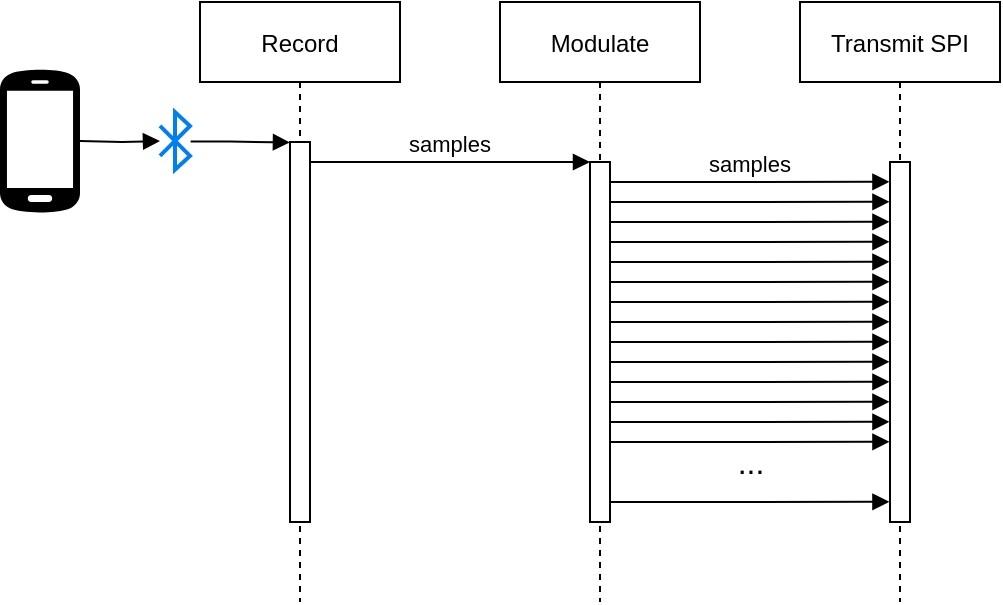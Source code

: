 <mxfile version="20.2.3" type="device" pages="2"><diagram id="kgpKYQtTHZ0yAKxKKP6v" name="Page-1"><mxGraphModel dx="1038" dy="756" grid="1" gridSize="10" guides="1" tooltips="1" connect="1" arrows="1" fold="1" page="1" pageScale="1" pageWidth="850" pageHeight="1100" math="0" shadow="0"><root><mxCell id="0"/><mxCell id="1" parent="0"/><mxCell id="3nuBFxr9cyL0pnOWT2aG-1" value="Record" style="shape=umlLifeline;perimeter=lifelinePerimeter;container=1;collapsible=0;recursiveResize=0;rounded=0;shadow=0;strokeWidth=1;" parent="1" vertex="1"><mxGeometry x="170" y="80" width="100" height="300" as="geometry"/></mxCell><mxCell id="3nuBFxr9cyL0pnOWT2aG-2" value="" style="points=[];perimeter=orthogonalPerimeter;rounded=0;shadow=0;strokeWidth=1;" parent="3nuBFxr9cyL0pnOWT2aG-1" vertex="1"><mxGeometry x="45" y="70" width="10" height="190" as="geometry"/></mxCell><mxCell id="3nuBFxr9cyL0pnOWT2aG-5" value="Modulate" style="shape=umlLifeline;perimeter=lifelinePerimeter;container=1;collapsible=0;recursiveResize=0;rounded=0;shadow=0;strokeWidth=1;" parent="1" vertex="1"><mxGeometry x="320" y="80" width="100" height="300" as="geometry"/></mxCell><mxCell id="3nuBFxr9cyL0pnOWT2aG-6" value="" style="points=[];perimeter=orthogonalPerimeter;rounded=0;shadow=0;strokeWidth=1;" parent="3nuBFxr9cyL0pnOWT2aG-5" vertex="1"><mxGeometry x="45" y="80" width="10" height="180" as="geometry"/></mxCell><mxCell id="3nuBFxr9cyL0pnOWT2aG-8" value="samples" style="verticalAlign=bottom;endArrow=block;entryX=0;entryY=0;shadow=0;strokeWidth=1;" parent="1" source="3nuBFxr9cyL0pnOWT2aG-2" target="3nuBFxr9cyL0pnOWT2aG-6" edge="1"><mxGeometry relative="1" as="geometry"><mxPoint x="325" y="160" as="sourcePoint"/></mxGeometry></mxCell><mxCell id="kuTemVcEbw4K7YpPaer1-1" value="Transmit SPI" style="shape=umlLifeline;perimeter=lifelinePerimeter;container=1;collapsible=0;recursiveResize=0;rounded=0;shadow=0;strokeWidth=1;" vertex="1" parent="1"><mxGeometry x="470" y="80" width="100" height="300" as="geometry"/></mxCell><mxCell id="kuTemVcEbw4K7YpPaer1-2" value="" style="points=[];perimeter=orthogonalPerimeter;rounded=0;shadow=0;strokeWidth=1;" vertex="1" parent="kuTemVcEbw4K7YpPaer1-1"><mxGeometry x="45" y="80" width="10" height="180" as="geometry"/></mxCell><mxCell id="kuTemVcEbw4K7YpPaer1-24" value="..." style="text;html=1;align=center;verticalAlign=middle;resizable=0;points=[];autosize=1;strokeColor=none;fillColor=none;fontSize=16;" vertex="1" parent="1"><mxGeometry x="425" y="295" width="40" height="30" as="geometry"/></mxCell><mxCell id="kuTemVcEbw4K7YpPaer1-26" value="samples" style="verticalAlign=bottom;endArrow=block;shadow=0;strokeWidth=1;entryX=-0.028;entryY=0.055;entryDx=0;entryDy=0;entryPerimeter=0;" edge="1" parent="1" target="kuTemVcEbw4K7YpPaer1-2"><mxGeometry relative="1" as="geometry"><mxPoint x="375" y="170.0" as="sourcePoint"/><mxPoint x="510" y="170" as="targetPoint"/></mxGeometry></mxCell><mxCell id="kuTemVcEbw4K7YpPaer1-27" value="" style="verticalAlign=bottom;endArrow=block;shadow=0;strokeWidth=1;entryX=-0.028;entryY=0.055;entryDx=0;entryDy=0;entryPerimeter=0;" edge="1" parent="1"><mxGeometry relative="1" as="geometry"><mxPoint x="375" y="180.0" as="sourcePoint"/><mxPoint x="514.72" y="179.9" as="targetPoint"/></mxGeometry></mxCell><mxCell id="kuTemVcEbw4K7YpPaer1-28" value="" style="verticalAlign=bottom;endArrow=block;shadow=0;strokeWidth=1;entryX=-0.028;entryY=0.055;entryDx=0;entryDy=0;entryPerimeter=0;" edge="1" parent="1"><mxGeometry relative="1" as="geometry"><mxPoint x="375" y="190.0" as="sourcePoint"/><mxPoint x="514.72" y="189.9" as="targetPoint"/></mxGeometry></mxCell><mxCell id="kuTemVcEbw4K7YpPaer1-29" value="" style="verticalAlign=bottom;endArrow=block;shadow=0;strokeWidth=1;entryX=-0.028;entryY=0.055;entryDx=0;entryDy=0;entryPerimeter=0;" edge="1" parent="1"><mxGeometry relative="1" as="geometry"><mxPoint x="375" y="200.0" as="sourcePoint"/><mxPoint x="514.72" y="199.9" as="targetPoint"/></mxGeometry></mxCell><mxCell id="kuTemVcEbw4K7YpPaer1-30" value="" style="verticalAlign=bottom;endArrow=block;shadow=0;strokeWidth=1;entryX=-0.028;entryY=0.055;entryDx=0;entryDy=0;entryPerimeter=0;" edge="1" parent="1"><mxGeometry relative="1" as="geometry"><mxPoint x="375" y="210.0" as="sourcePoint"/><mxPoint x="514.72" y="209.9" as="targetPoint"/></mxGeometry></mxCell><mxCell id="kuTemVcEbw4K7YpPaer1-31" value="" style="verticalAlign=bottom;endArrow=block;shadow=0;strokeWidth=1;entryX=-0.028;entryY=0.055;entryDx=0;entryDy=0;entryPerimeter=0;" edge="1" parent="1"><mxGeometry relative="1" as="geometry"><mxPoint x="375" y="220.0" as="sourcePoint"/><mxPoint x="514.72" y="219.9" as="targetPoint"/></mxGeometry></mxCell><mxCell id="kuTemVcEbw4K7YpPaer1-32" value="" style="verticalAlign=bottom;endArrow=block;shadow=0;strokeWidth=1;entryX=-0.028;entryY=0.055;entryDx=0;entryDy=0;entryPerimeter=0;" edge="1" parent="1"><mxGeometry relative="1" as="geometry"><mxPoint x="375" y="230.0" as="sourcePoint"/><mxPoint x="514.72" y="229.9" as="targetPoint"/></mxGeometry></mxCell><mxCell id="kuTemVcEbw4K7YpPaer1-33" value="" style="verticalAlign=bottom;endArrow=block;shadow=0;strokeWidth=1;entryX=-0.028;entryY=0.055;entryDx=0;entryDy=0;entryPerimeter=0;" edge="1" parent="1"><mxGeometry relative="1" as="geometry"><mxPoint x="375" y="240.0" as="sourcePoint"/><mxPoint x="514.72" y="239.9" as="targetPoint"/></mxGeometry></mxCell><mxCell id="kuTemVcEbw4K7YpPaer1-34" value="" style="verticalAlign=bottom;endArrow=block;shadow=0;strokeWidth=1;entryX=-0.028;entryY=0.055;entryDx=0;entryDy=0;entryPerimeter=0;" edge="1" parent="1"><mxGeometry relative="1" as="geometry"><mxPoint x="375" y="250.0" as="sourcePoint"/><mxPoint x="514.72" y="249.9" as="targetPoint"/></mxGeometry></mxCell><mxCell id="kuTemVcEbw4K7YpPaer1-35" value="" style="verticalAlign=bottom;endArrow=block;shadow=0;strokeWidth=1;entryX=-0.028;entryY=0.055;entryDx=0;entryDy=0;entryPerimeter=0;" edge="1" parent="1"><mxGeometry relative="1" as="geometry"><mxPoint x="375" y="260.0" as="sourcePoint"/><mxPoint x="514.72" y="259.9" as="targetPoint"/></mxGeometry></mxCell><mxCell id="kuTemVcEbw4K7YpPaer1-36" value="" style="verticalAlign=bottom;endArrow=block;shadow=0;strokeWidth=1;entryX=-0.028;entryY=0.055;entryDx=0;entryDy=0;entryPerimeter=0;" edge="1" parent="1"><mxGeometry relative="1" as="geometry"><mxPoint x="375" y="270.0" as="sourcePoint"/><mxPoint x="514.72" y="269.9" as="targetPoint"/></mxGeometry></mxCell><mxCell id="kuTemVcEbw4K7YpPaer1-37" value="" style="verticalAlign=bottom;endArrow=block;shadow=0;strokeWidth=1;entryX=-0.028;entryY=0.055;entryDx=0;entryDy=0;entryPerimeter=0;" edge="1" parent="1"><mxGeometry relative="1" as="geometry"><mxPoint x="375" y="280.0" as="sourcePoint"/><mxPoint x="514.72" y="279.9" as="targetPoint"/></mxGeometry></mxCell><mxCell id="kuTemVcEbw4K7YpPaer1-38" value="" style="verticalAlign=bottom;endArrow=block;shadow=0;strokeWidth=1;entryX=-0.028;entryY=0.055;entryDx=0;entryDy=0;entryPerimeter=0;" edge="1" parent="1"><mxGeometry relative="1" as="geometry"><mxPoint x="375" y="290.0" as="sourcePoint"/><mxPoint x="514.72" y="289.9" as="targetPoint"/></mxGeometry></mxCell><mxCell id="kuTemVcEbw4K7YpPaer1-39" value="" style="verticalAlign=bottom;endArrow=block;shadow=0;strokeWidth=1;entryX=-0.028;entryY=0.055;entryDx=0;entryDy=0;entryPerimeter=0;" edge="1" parent="1"><mxGeometry relative="1" as="geometry"><mxPoint x="375" y="300.0" as="sourcePoint"/><mxPoint x="514.72" y="299.9" as="targetPoint"/></mxGeometry></mxCell><mxCell id="kuTemVcEbw4K7YpPaer1-42" value="" style="verticalAlign=bottom;endArrow=block;shadow=0;strokeWidth=1;entryX=-0.028;entryY=0.055;entryDx=0;entryDy=0;entryPerimeter=0;" edge="1" parent="1"><mxGeometry relative="1" as="geometry"><mxPoint x="375" y="330.0" as="sourcePoint"/><mxPoint x="514.72" y="329.9" as="targetPoint"/></mxGeometry></mxCell><mxCell id="sOebvRbx62T7N7JQh5-u-1" value="" style="html=1;verticalLabelPosition=bottom;align=center;labelBackgroundColor=#ffffff;verticalAlign=top;strokeWidth=2;strokeColor=#0080F0;shadow=0;dashed=0;shape=mxgraph.ios7.icons.bluetooth;pointerEvents=1" vertex="1" parent="1"><mxGeometry x="150" y="135.07" width="15" height="28.8" as="geometry"/></mxCell><mxCell id="sOebvRbx62T7N7JQh5-u-2" style="edgeStyle=orthogonalEdgeStyle;rounded=0;orthogonalLoop=1;jettySize=auto;html=1;entryX=0;entryY=0.5;entryDx=0;entryDy=0;entryPerimeter=0;endArrow=block;endFill=1;" edge="1" parent="1" target="sOebvRbx62T7N7JQh5-u-1"><mxGeometry relative="1" as="geometry"><mxPoint x="110" y="149.454" as="sourcePoint"/></mxGeometry></mxCell><mxCell id="sOebvRbx62T7N7JQh5-u-3" value="" style="sketch=0;pointerEvents=1;shadow=0;dashed=0;html=1;strokeColor=none;fillColor=#000000;labelPosition=center;verticalLabelPosition=bottom;verticalAlign=top;outlineConnect=0;align=center;shape=mxgraph.office.devices.cell_phone_android_proportional;aspect=fixed;" vertex="1" parent="1"><mxGeometry x="70" y="113" width="40" height="72.94" as="geometry"/></mxCell><mxCell id="sOebvRbx62T7N7JQh5-u-6" style="edgeStyle=orthogonalEdgeStyle;rounded=0;orthogonalLoop=1;jettySize=auto;html=1;entryX=-0.002;entryY=0.001;entryDx=0;entryDy=0;entryPerimeter=0;exitX=1.021;exitY=0.51;exitDx=0;exitDy=0;exitPerimeter=0;endArrow=block;endFill=1;" edge="1" parent="1" source="sOebvRbx62T7N7JQh5-u-1" target="3nuBFxr9cyL0pnOWT2aG-2"><mxGeometry relative="1" as="geometry"><mxPoint x="160" y="150" as="sourcePoint"/><mxPoint x="190" y="149.47" as="targetPoint"/><Array as="points"><mxPoint x="185" y="150"/><mxPoint x="215" y="150"/></Array></mxGeometry></mxCell></root></mxGraphModel></diagram><diagram id="vCx6j-eRG1Kj5JwFe5_Z" name="Seite-2"><mxGraphModel dx="683" dy="497" grid="1" gridSize="10" guides="1" tooltips="1" connect="1" arrows="1" fold="1" page="1" pageScale="1" pageWidth="827" pageHeight="583" math="0" shadow="0"><root><mxCell id="0"/><mxCell id="1" parent="0"/><mxCell id="N2W8WLR6OwkR1YN4H56j-33" style="edgeStyle=orthogonalEdgeStyle;rounded=0;orthogonalLoop=1;jettySize=auto;html=1;entryX=0;entryY=0.5;entryDx=0;entryDy=0;fontSize=16;" edge="1" parent="1" source="N2W8WLR6OwkR1YN4H56j-1" target="N2W8WLR6OwkR1YN4H56j-5"><mxGeometry relative="1" as="geometry"/></mxCell><mxCell id="N2W8WLR6OwkR1YN4H56j-1" value="" style="html=1;verticalLabelPosition=bottom;align=center;labelBackgroundColor=#ffffff;verticalAlign=top;strokeWidth=2;strokeColor=#0080F0;shadow=0;dashed=0;shape=mxgraph.ios7.icons.bluetooth;pointerEvents=1" vertex="1" parent="1"><mxGeometry x="120" y="181.47" width="15" height="28.8" as="geometry"/></mxCell><mxCell id="N2W8WLR6OwkR1YN4H56j-4" style="edgeStyle=orthogonalEdgeStyle;rounded=0;orthogonalLoop=1;jettySize=auto;html=1;entryX=0;entryY=0.5;entryDx=0;entryDy=0;entryPerimeter=0;" edge="1" parent="1" source="N2W8WLR6OwkR1YN4H56j-2" target="N2W8WLR6OwkR1YN4H56j-1"><mxGeometry relative="1" as="geometry"/></mxCell><mxCell id="N2W8WLR6OwkR1YN4H56j-2" value="" style="sketch=0;pointerEvents=1;shadow=0;dashed=0;html=1;strokeColor=none;fillColor=#505050;labelPosition=center;verticalLabelPosition=bottom;verticalAlign=top;outlineConnect=0;align=center;shape=mxgraph.office.devices.cell_phone_android_proportional;aspect=fixed;" vertex="1" parent="1"><mxGeometry x="50" y="159.4" width="40" height="72.94" as="geometry"/></mxCell><mxCell id="N2W8WLR6OwkR1YN4H56j-32" style="edgeStyle=orthogonalEdgeStyle;rounded=0;orthogonalLoop=1;jettySize=auto;html=1;entryX=0;entryY=0.5;entryDx=0;entryDy=0;fontSize=16;" edge="1" parent="1" source="N2W8WLR6OwkR1YN4H56j-5" target="N2W8WLR6OwkR1YN4H56j-7"><mxGeometry relative="1" as="geometry"/></mxCell><mxCell id="N2W8WLR6OwkR1YN4H56j-34" value="Samples" style="edgeLabel;html=1;align=center;verticalAlign=middle;resizable=0;points=[];fontSize=16;" vertex="1" connectable="0" parent="N2W8WLR6OwkR1YN4H56j-32"><mxGeometry x="0.124" relative="1" as="geometry"><mxPoint x="-10" y="-14" as="offset"/></mxGeometry></mxCell><mxCell id="N2W8WLR6OwkR1YN4H56j-5" value="Record" style="rounded=1;whiteSpace=wrap;html=1;" vertex="1" parent="1"><mxGeometry x="160" y="173.87" width="90" height="44" as="geometry"/></mxCell><mxCell id="N2W8WLR6OwkR1YN4H56j-8" style="edgeStyle=orthogonalEdgeStyle;rounded=0;orthogonalLoop=1;jettySize=auto;html=1;exitX=1;exitY=0.181;exitDx=0;exitDy=0;exitPerimeter=0;" edge="1" parent="1" source="N2W8WLR6OwkR1YN4H56j-7"><mxGeometry relative="1" as="geometry"><mxPoint x="520" y="171.6" as="targetPoint"/><Array as="points"/></mxGeometry></mxCell><mxCell id="N2W8WLR6OwkR1YN4H56j-30" value="Samples" style="edgeLabel;html=1;align=center;verticalAlign=middle;resizable=0;points=[];fontSize=16;" vertex="1" connectable="0" parent="N2W8WLR6OwkR1YN4H56j-8"><mxGeometry x="0.052" y="-1" relative="1" as="geometry"><mxPoint x="-12" y="-13" as="offset"/></mxGeometry></mxCell><mxCell id="N2W8WLR6OwkR1YN4H56j-7" value="Modulate" style="rounded=1;whiteSpace=wrap;html=1;" vertex="1" parent="1"><mxGeometry x="340" y="157.81" width="90" height="76.13" as="geometry"/></mxCell><mxCell id="N2W8WLR6OwkR1YN4H56j-11" style="edgeStyle=orthogonalEdgeStyle;rounded=0;orthogonalLoop=1;jettySize=auto;html=1;exitX=1;exitY=0.181;exitDx=0;exitDy=0;exitPerimeter=0;" edge="1" parent="1"><mxGeometry relative="1" as="geometry"><mxPoint x="520.0" y="183.08" as="targetPoint"/><mxPoint x="430.0" y="183.07" as="sourcePoint"/><Array as="points"/></mxGeometry></mxCell><mxCell id="N2W8WLR6OwkR1YN4H56j-12" style="edgeStyle=orthogonalEdgeStyle;rounded=0;orthogonalLoop=1;jettySize=auto;html=1;exitX=1;exitY=0.181;exitDx=0;exitDy=0;exitPerimeter=0;" edge="1" parent="1"><mxGeometry relative="1" as="geometry"><mxPoint x="520.0" y="194.73" as="targetPoint"/><mxPoint x="430.0" y="194.72" as="sourcePoint"/><Array as="points"/></mxGeometry></mxCell><mxCell id="N2W8WLR6OwkR1YN4H56j-13" style="edgeStyle=orthogonalEdgeStyle;rounded=0;orthogonalLoop=1;jettySize=auto;html=1;exitX=1;exitY=0.181;exitDx=0;exitDy=0;exitPerimeter=0;" edge="1" parent="1"><mxGeometry relative="1" as="geometry"><mxPoint x="520.0" y="219.48" as="targetPoint"/><mxPoint x="430.0" y="219.47" as="sourcePoint"/><Array as="points"/></mxGeometry></mxCell><mxCell id="N2W8WLR6OwkR1YN4H56j-20" value="" style="pointerEvents=1;verticalLabelPosition=bottom;shadow=0;dashed=0;align=center;html=1;verticalAlign=top;shape=mxgraph.electrical.electro-mechanical.loudspeaker;fontSize=12;aspect=fixed;" vertex="1" parent="1"><mxGeometry x="710" y="140.43" width="55.44" height="110.87" as="geometry"/></mxCell><mxCell id="N2W8WLR6OwkR1YN4H56j-21" value="&lt;font style=&quot;font-size: 16px;&quot;&gt;...&lt;/font&gt;" style="text;html=1;align=center;verticalAlign=middle;resizable=0;points=[];autosize=1;strokeColor=none;fillColor=none;fontSize=12;" vertex="1" parent="1"><mxGeometry x="445" y="187.87" width="40" height="30" as="geometry"/></mxCell><mxCell id="N2W8WLR6OwkR1YN4H56j-22" value="Transmit SPI" style="rounded=1;whiteSpace=wrap;html=1;" vertex="1" parent="1"><mxGeometry x="520" y="157.81" width="90" height="76.13" as="geometry"/></mxCell><mxCell id="N2W8WLR6OwkR1YN4H56j-23" style="edgeStyle=orthogonalEdgeStyle;rounded=0;orthogonalLoop=1;jettySize=auto;html=1;exitX=1;exitY=0.181;exitDx=0;exitDy=0;exitPerimeter=0;" edge="1" parent="1"><mxGeometry relative="1" as="geometry"><mxPoint x="700" y="171.6" as="targetPoint"/><mxPoint x="610" y="171.59" as="sourcePoint"/><Array as="points"/></mxGeometry></mxCell><mxCell id="N2W8WLR6OwkR1YN4H56j-31" value="Samples" style="edgeLabel;html=1;align=center;verticalAlign=middle;resizable=0;points=[];fontSize=16;" vertex="1" connectable="0" parent="N2W8WLR6OwkR1YN4H56j-23"><mxGeometry x="-0.204" y="1" relative="1" as="geometry"><mxPoint x="-1" y="-11" as="offset"/></mxGeometry></mxCell><mxCell id="N2W8WLR6OwkR1YN4H56j-24" style="edgeStyle=orthogonalEdgeStyle;rounded=0;orthogonalLoop=1;jettySize=auto;html=1;exitX=1;exitY=0.181;exitDx=0;exitDy=0;exitPerimeter=0;" edge="1" parent="1"><mxGeometry relative="1" as="geometry"><mxPoint x="700.0" y="183.08" as="targetPoint"/><mxPoint x="610.0" y="183.07" as="sourcePoint"/><Array as="points"/></mxGeometry></mxCell><mxCell id="N2W8WLR6OwkR1YN4H56j-25" style="edgeStyle=orthogonalEdgeStyle;rounded=0;orthogonalLoop=1;jettySize=auto;html=1;exitX=1;exitY=0.181;exitDx=0;exitDy=0;exitPerimeter=0;" edge="1" parent="1"><mxGeometry relative="1" as="geometry"><mxPoint x="700.0" y="194.73" as="targetPoint"/><mxPoint x="610.0" y="194.72" as="sourcePoint"/><Array as="points"/></mxGeometry></mxCell><mxCell id="N2W8WLR6OwkR1YN4H56j-26" style="edgeStyle=orthogonalEdgeStyle;rounded=0;orthogonalLoop=1;jettySize=auto;html=1;exitX=1;exitY=0.181;exitDx=0;exitDy=0;exitPerimeter=0;" edge="1" parent="1"><mxGeometry relative="1" as="geometry"><mxPoint x="700.0" y="219.48" as="targetPoint"/><mxPoint x="610.0" y="219.47" as="sourcePoint"/><Array as="points"/></mxGeometry></mxCell><mxCell id="N2W8WLR6OwkR1YN4H56j-27" value="&lt;font style=&quot;font-size: 16px;&quot;&gt;...&lt;/font&gt;" style="text;html=1;align=center;verticalAlign=middle;resizable=0;points=[];autosize=1;strokeColor=none;fillColor=none;fontSize=12;" vertex="1" parent="1"><mxGeometry x="625" y="187.87" width="40" height="30" as="geometry"/></mxCell></root></mxGraphModel></diagram></mxfile>